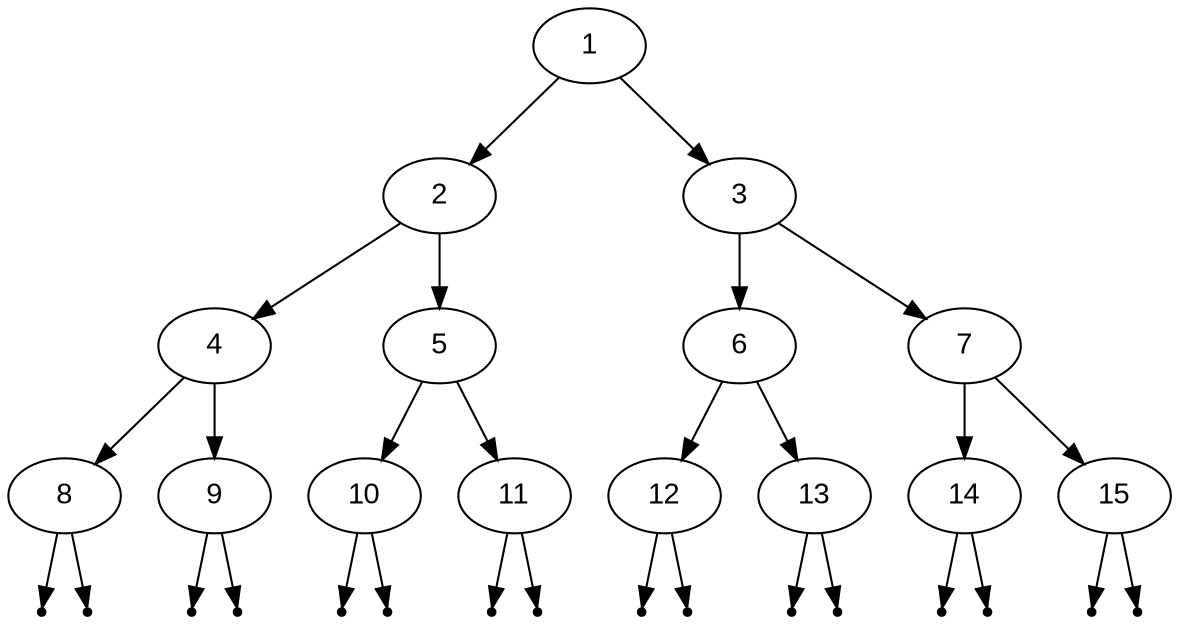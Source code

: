digraph BST {
    node [fontname="Arial"];
    1 -> 2;
    2 -> 4;
    4 -> 8;
    null0 [shape=point];
    8 -> null0;
    null1 [shape=point];
    8 -> null1;
    4 -> 9;
    null2 [shape=point];
    9 -> null2;
    null3 [shape=point];
    9 -> null3;
    2 -> 5;
    5 -> 10;
    null4 [shape=point];
    10 -> null4;
    null5 [shape=point];
    10 -> null5;
    5 -> 11;
    null6 [shape=point];
    11 -> null6;
    null7 [shape=point];
    11 -> null7;
    1 -> 3;
    3 -> 6;
    6 -> 12;
    null8 [shape=point];
    12 -> null8;
    null9 [shape=point];
    12 -> null9;
    6 -> 13;
    null10 [shape=point];
    13 -> null10;
    null11 [shape=point];
    13 -> null11;
    3 -> 7;
    7 -> 14;
    null12 [shape=point];
    14 -> null12;
    null13 [shape=point];
    14 -> null13;
    7 -> 15;
    null14 [shape=point];
    15 -> null14;
    null15 [shape=point];
    15 -> null15;
}
